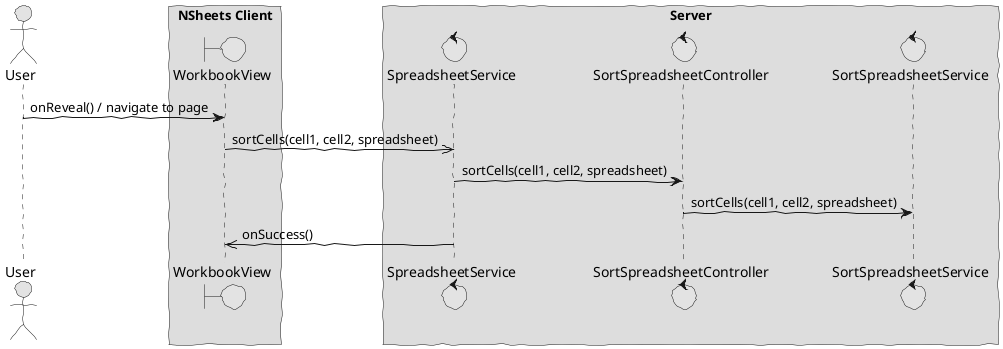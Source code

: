 @startuml
skinparam handwritten true
skinparam monochrome true
skinparam packageStyle rect
skinparam defaultFontName FG Virgil
skinparam shadowing false

actor User
boundary WorkbookView
control SpreadsheetService
control SortSpreadsheetController
control SortSpreadsheetService

box "NSheets Client"
participant WorkbookView
end box

box "Server"
participant SpreadsheetService
participant SortSpreadsheetController
participant SortSpreadsheetService
end box

User -> WorkbookView : onReveal() / navigate to page 
WorkbookView ->> SpreadsheetService : sortCells(cell1, cell2, spreadsheet)
SpreadsheetService -> SortSpreadsheetController : sortCells(cell1, cell2, spreadsheet)
SortSpreadsheetController -> SortSpreadsheetService : sortCells(cell1, cell2, spreadsheet)
SpreadsheetService ->> WorkbookView : onSuccess() 
@enduml
